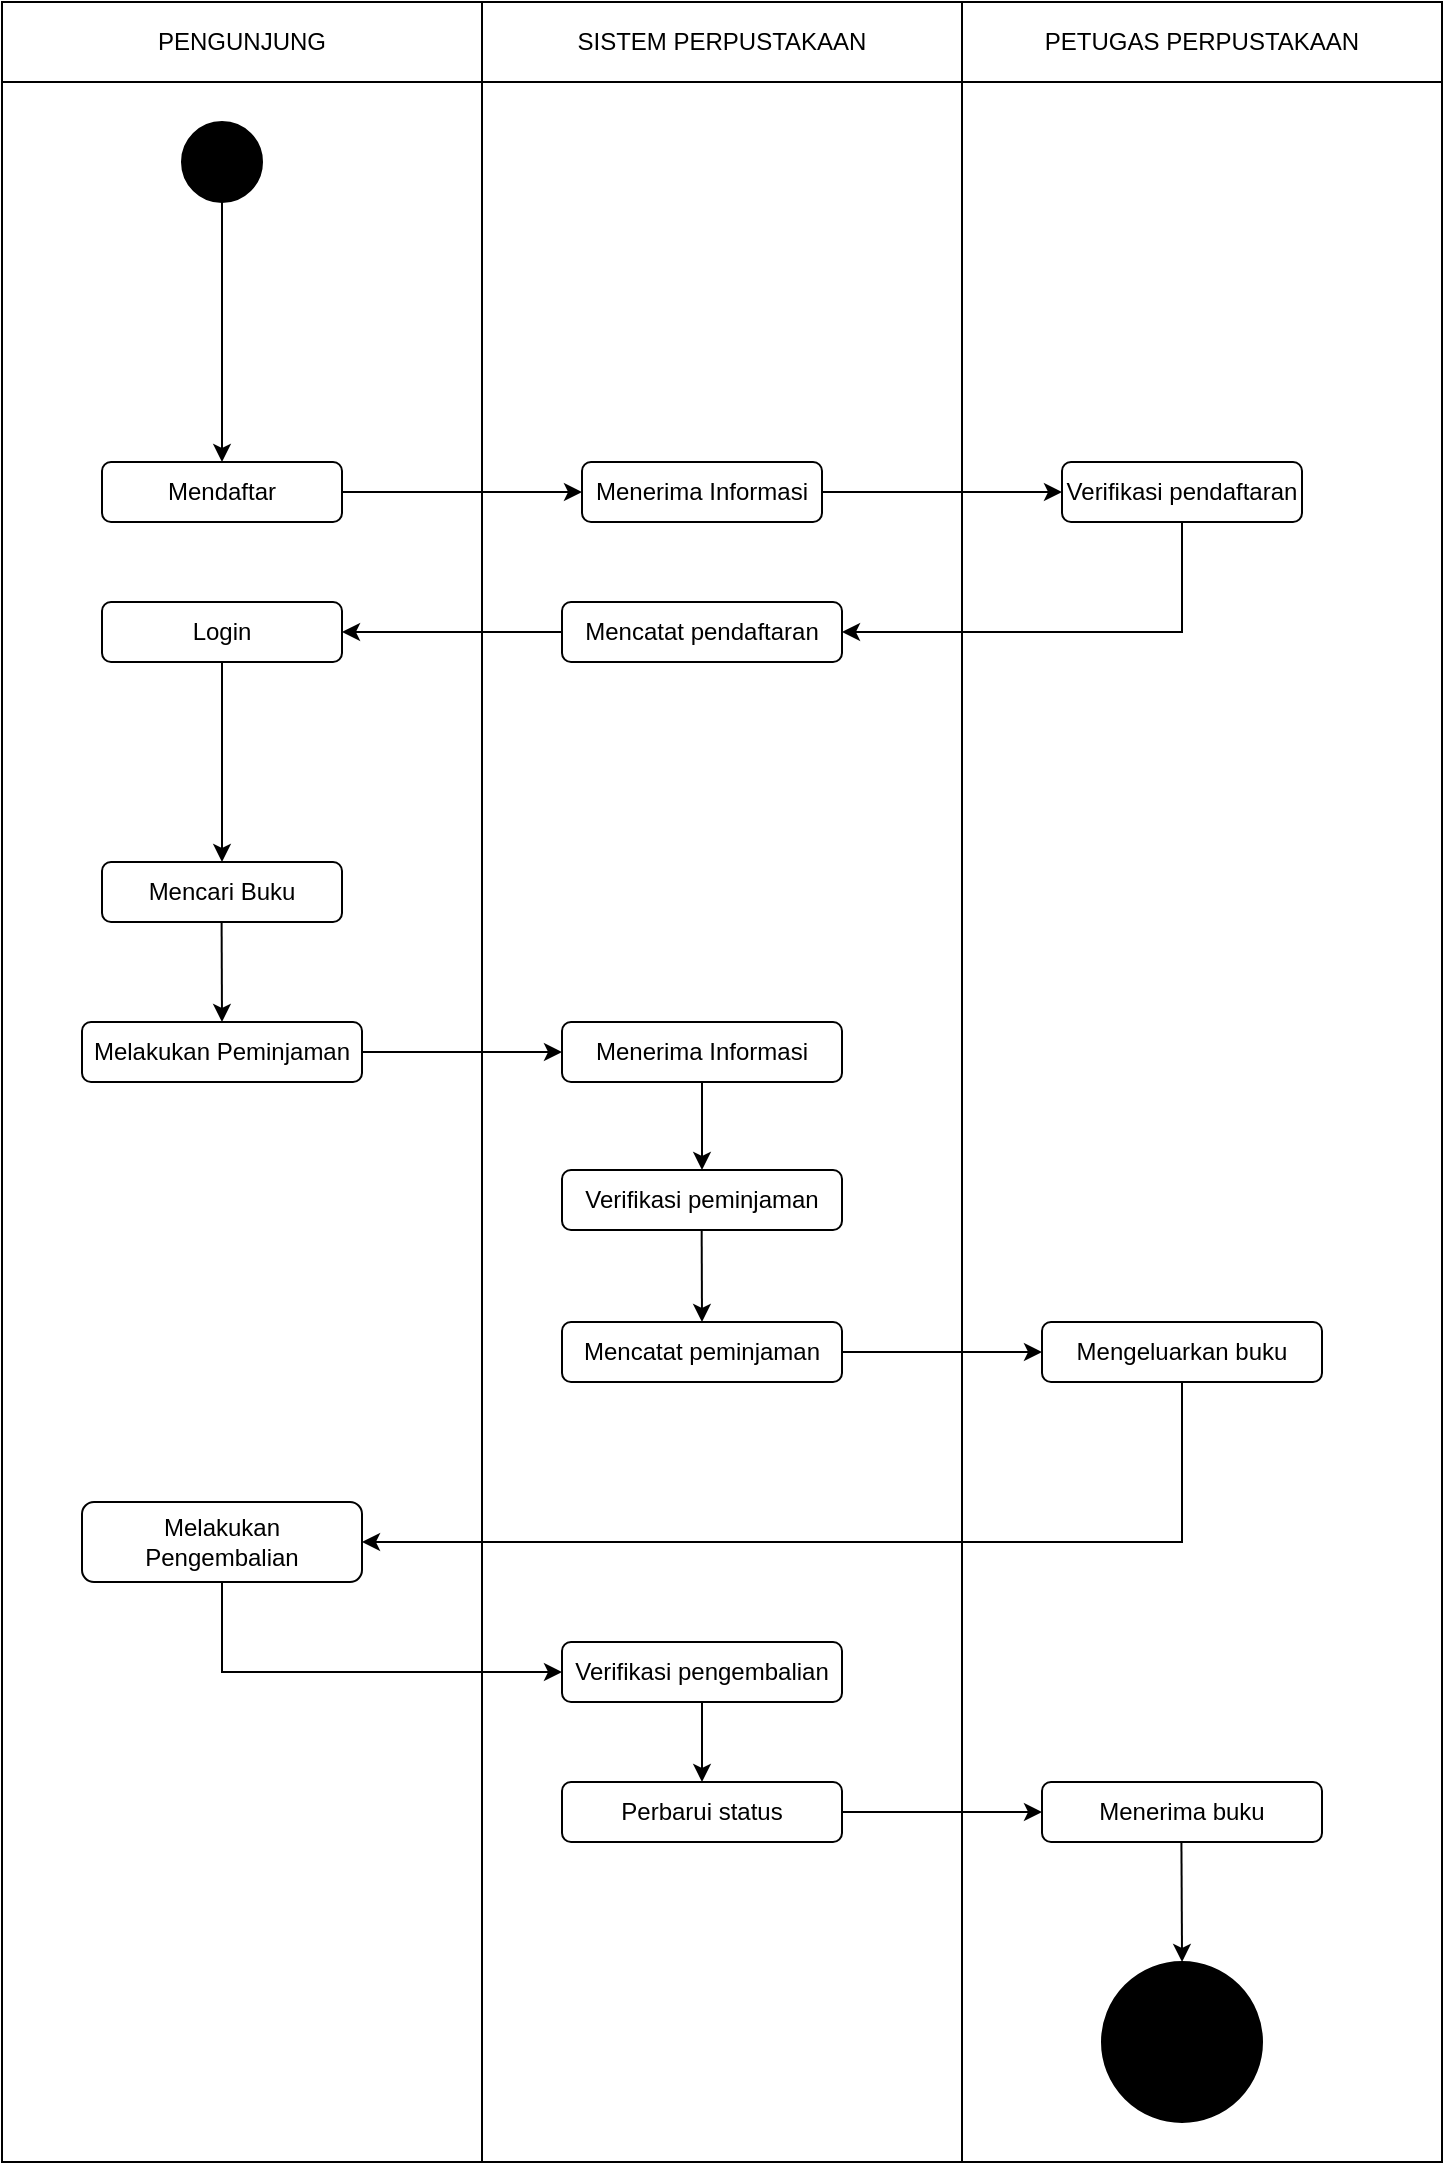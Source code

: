 <mxfile version="26.0.6">
  <diagram name="Page-1" id="-XGX5pjnHfDKUZN1NHOl">
    <mxGraphModel dx="1323" dy="1150" grid="1" gridSize="10" guides="1" tooltips="1" connect="1" arrows="1" fold="1" page="1" pageScale="1" pageWidth="827" pageHeight="1169" math="0" shadow="0">
      <root>
        <mxCell id="0" />
        <mxCell id="1" parent="0" />
        <mxCell id="5EitfYJ-op9geUsSmFYW-2" value="" style="rounded=0;whiteSpace=wrap;html=1;" vertex="1" parent="1">
          <mxGeometry x="40" y="80" width="240" height="1080" as="geometry" />
        </mxCell>
        <mxCell id="5EitfYJ-op9geUsSmFYW-3" value="" style="rounded=0;whiteSpace=wrap;html=1;" vertex="1" parent="1">
          <mxGeometry x="280" y="80" width="240" height="1080" as="geometry" />
        </mxCell>
        <mxCell id="5EitfYJ-op9geUsSmFYW-5" value="PENGUNJUNG" style="rounded=0;whiteSpace=wrap;html=1;" vertex="1" parent="1">
          <mxGeometry x="40" y="80" width="240" height="40" as="geometry" />
        </mxCell>
        <mxCell id="5EitfYJ-op9geUsSmFYW-6" value="SISTEM PERPUSTAKAAN" style="rounded=0;whiteSpace=wrap;html=1;" vertex="1" parent="1">
          <mxGeometry x="280" y="80" width="240" height="40" as="geometry" />
        </mxCell>
        <mxCell id="5EitfYJ-op9geUsSmFYW-8" value="" style="ellipse;whiteSpace=wrap;html=1;aspect=fixed;fillColor=#000000;" vertex="1" parent="1">
          <mxGeometry x="130" y="140" width="40" height="40" as="geometry" />
        </mxCell>
        <mxCell id="5EitfYJ-op9geUsSmFYW-10" value="Mencari Buku" style="rounded=1;whiteSpace=wrap;html=1;" vertex="1" parent="1">
          <mxGeometry x="90" y="510" width="120" height="30" as="geometry" />
        </mxCell>
        <mxCell id="5EitfYJ-op9geUsSmFYW-12" value="Melakukan Peminjaman" style="rounded=1;whiteSpace=wrap;html=1;" vertex="1" parent="1">
          <mxGeometry x="80" y="590" width="140" height="30" as="geometry" />
        </mxCell>
        <mxCell id="5EitfYJ-op9geUsSmFYW-14" value="" style="endArrow=classic;html=1;rounded=0;exitX=0.5;exitY=1;exitDx=0;exitDy=0;entryX=0.5;entryY=0;entryDx=0;entryDy=0;" edge="1" parent="1" target="5EitfYJ-op9geUsSmFYW-12">
          <mxGeometry width="50" height="50" relative="1" as="geometry">
            <mxPoint x="149.8" y="540" as="sourcePoint" />
            <mxPoint x="149.8" y="580" as="targetPoint" />
          </mxGeometry>
        </mxCell>
        <mxCell id="5EitfYJ-op9geUsSmFYW-16" value="Menerima Informasi" style="rounded=1;whiteSpace=wrap;html=1;" vertex="1" parent="1">
          <mxGeometry x="320" y="590" width="140" height="30" as="geometry" />
        </mxCell>
        <mxCell id="5EitfYJ-op9geUsSmFYW-17" value="Verifikasi peminjaman" style="rounded=1;whiteSpace=wrap;html=1;" vertex="1" parent="1">
          <mxGeometry x="320" y="664" width="140" height="30" as="geometry" />
        </mxCell>
        <mxCell id="5EitfYJ-op9geUsSmFYW-18" value="Mencatat peminjaman" style="rounded=1;whiteSpace=wrap;html=1;" vertex="1" parent="1">
          <mxGeometry x="320" y="740" width="140" height="30" as="geometry" />
        </mxCell>
        <mxCell id="5EitfYJ-op9geUsSmFYW-20" value="" style="endArrow=classic;html=1;rounded=0;exitX=1;exitY=0.5;exitDx=0;exitDy=0;entryX=0;entryY=0.5;entryDx=0;entryDy=0;" edge="1" parent="1" source="5EitfYJ-op9geUsSmFYW-12" target="5EitfYJ-op9geUsSmFYW-16">
          <mxGeometry width="50" height="50" relative="1" as="geometry">
            <mxPoint x="300" y="690" as="sourcePoint" />
            <mxPoint x="350" y="640" as="targetPoint" />
          </mxGeometry>
        </mxCell>
        <mxCell id="5EitfYJ-op9geUsSmFYW-21" value="Melakukan Pengembalian" style="rounded=1;whiteSpace=wrap;html=1;" vertex="1" parent="1">
          <mxGeometry x="80" y="830" width="140" height="40" as="geometry" />
        </mxCell>
        <mxCell id="5EitfYJ-op9geUsSmFYW-23" value="" style="endArrow=classic;html=1;rounded=0;exitX=0.5;exitY=1;exitDx=0;exitDy=0;entryX=0.5;entryY=0;entryDx=0;entryDy=0;" edge="1" parent="1" source="5EitfYJ-op9geUsSmFYW-16" target="5EitfYJ-op9geUsSmFYW-17">
          <mxGeometry width="50" height="50" relative="1" as="geometry">
            <mxPoint x="300" y="690" as="sourcePoint" />
            <mxPoint x="350" y="640" as="targetPoint" />
          </mxGeometry>
        </mxCell>
        <mxCell id="5EitfYJ-op9geUsSmFYW-24" value="" style="endArrow=classic;html=1;rounded=0;exitX=0.5;exitY=1;exitDx=0;exitDy=0;entryX=0.5;entryY=0;entryDx=0;entryDy=0;" edge="1" parent="1" target="5EitfYJ-op9geUsSmFYW-18">
          <mxGeometry width="50" height="50" relative="1" as="geometry">
            <mxPoint x="389.83" y="694" as="sourcePoint" />
            <mxPoint x="389.83" y="738" as="targetPoint" />
          </mxGeometry>
        </mxCell>
        <mxCell id="5EitfYJ-op9geUsSmFYW-25" value="" style="rounded=0;whiteSpace=wrap;html=1;" vertex="1" parent="1">
          <mxGeometry x="520" y="80" width="240" height="1080" as="geometry" />
        </mxCell>
        <mxCell id="5EitfYJ-op9geUsSmFYW-26" value="PETUGAS PERPUSTAKAAN" style="rounded=0;whiteSpace=wrap;html=1;" vertex="1" parent="1">
          <mxGeometry x="520" y="80" width="240" height="40" as="geometry" />
        </mxCell>
        <mxCell id="5EitfYJ-op9geUsSmFYW-27" value="Mengeluarkan buku" style="rounded=1;whiteSpace=wrap;html=1;" vertex="1" parent="1">
          <mxGeometry x="560" y="740" width="140" height="30" as="geometry" />
        </mxCell>
        <mxCell id="5EitfYJ-op9geUsSmFYW-28" value="" style="endArrow=classic;html=1;rounded=0;exitX=1;exitY=0.5;exitDx=0;exitDy=0;" edge="1" parent="1" source="5EitfYJ-op9geUsSmFYW-18" target="5EitfYJ-op9geUsSmFYW-27">
          <mxGeometry width="50" height="50" relative="1" as="geometry">
            <mxPoint x="460" y="760" as="sourcePoint" />
            <mxPoint x="500" y="770" as="targetPoint" />
          </mxGeometry>
        </mxCell>
        <mxCell id="5EitfYJ-op9geUsSmFYW-29" value="" style="endArrow=classic;html=1;rounded=0;entryX=1;entryY=0.5;entryDx=0;entryDy=0;exitX=0.5;exitY=1;exitDx=0;exitDy=0;" edge="1" parent="1" source="5EitfYJ-op9geUsSmFYW-27" target="5EitfYJ-op9geUsSmFYW-21">
          <mxGeometry width="50" height="50" relative="1" as="geometry">
            <mxPoint x="390" y="870" as="sourcePoint" />
            <mxPoint x="440" y="820" as="targetPoint" />
            <Array as="points">
              <mxPoint x="630" y="850" />
            </Array>
          </mxGeometry>
        </mxCell>
        <mxCell id="5EitfYJ-op9geUsSmFYW-30" value="Verifikasi pengembalian" style="rounded=1;whiteSpace=wrap;html=1;" vertex="1" parent="1">
          <mxGeometry x="320" y="900" width="140" height="30" as="geometry" />
        </mxCell>
        <mxCell id="5EitfYJ-op9geUsSmFYW-31" value="Perbarui status" style="rounded=1;whiteSpace=wrap;html=1;" vertex="1" parent="1">
          <mxGeometry x="320" y="970" width="140" height="30" as="geometry" />
        </mxCell>
        <mxCell id="5EitfYJ-op9geUsSmFYW-32" value="" style="endArrow=classic;html=1;rounded=0;entryX=0;entryY=0.5;entryDx=0;entryDy=0;exitX=0.5;exitY=1;exitDx=0;exitDy=0;" edge="1" parent="1" source="5EitfYJ-op9geUsSmFYW-21" target="5EitfYJ-op9geUsSmFYW-30">
          <mxGeometry width="50" height="50" relative="1" as="geometry">
            <mxPoint x="220" y="920" as="sourcePoint" />
            <mxPoint x="270" y="870" as="targetPoint" />
            <Array as="points">
              <mxPoint x="150" y="915" />
            </Array>
          </mxGeometry>
        </mxCell>
        <mxCell id="5EitfYJ-op9geUsSmFYW-34" value="" style="endArrow=classic;html=1;rounded=0;exitX=0.5;exitY=1;exitDx=0;exitDy=0;" edge="1" parent="1">
          <mxGeometry width="50" height="50" relative="1" as="geometry">
            <mxPoint x="629.71" y="1000" as="sourcePoint" />
            <mxPoint x="630.03" y="1060" as="targetPoint" />
          </mxGeometry>
        </mxCell>
        <mxCell id="5EitfYJ-op9geUsSmFYW-35" value="Menerima buku" style="rounded=1;whiteSpace=wrap;html=1;" vertex="1" parent="1">
          <mxGeometry x="560" y="970" width="140" height="30" as="geometry" />
        </mxCell>
        <mxCell id="5EitfYJ-op9geUsSmFYW-36" value="" style="endArrow=classic;html=1;rounded=0;entryX=0.5;entryY=0;entryDx=0;entryDy=0;exitX=0.5;exitY=1;exitDx=0;exitDy=0;" edge="1" parent="1" source="5EitfYJ-op9geUsSmFYW-30" target="5EitfYJ-op9geUsSmFYW-31">
          <mxGeometry width="50" height="50" relative="1" as="geometry">
            <mxPoint x="410" y="880" as="sourcePoint" />
            <mxPoint x="460" y="830" as="targetPoint" />
          </mxGeometry>
        </mxCell>
        <mxCell id="5EitfYJ-op9geUsSmFYW-38" value="" style="endArrow=classic;html=1;rounded=0;exitX=1;exitY=0.5;exitDx=0;exitDy=0;" edge="1" parent="1" source="5EitfYJ-op9geUsSmFYW-31" target="5EitfYJ-op9geUsSmFYW-35">
          <mxGeometry width="50" height="50" relative="1" as="geometry">
            <mxPoint x="490" y="1060" as="sourcePoint" />
            <mxPoint x="540" y="1010" as="targetPoint" />
          </mxGeometry>
        </mxCell>
        <mxCell id="5EitfYJ-op9geUsSmFYW-39" value="" style="ellipse;whiteSpace=wrap;html=1;aspect=fixed;fillColor=#000000;" vertex="1" parent="1">
          <mxGeometry x="590" y="1060" width="80" height="80" as="geometry" />
        </mxCell>
        <mxCell id="5EitfYJ-op9geUsSmFYW-42" value="Mendaftar" style="rounded=1;whiteSpace=wrap;html=1;" vertex="1" parent="1">
          <mxGeometry x="90" y="310" width="120" height="30" as="geometry" />
        </mxCell>
        <mxCell id="5EitfYJ-op9geUsSmFYW-44" value="Menerima Informasi" style="rounded=1;whiteSpace=wrap;html=1;" vertex="1" parent="1">
          <mxGeometry x="330" y="310" width="120" height="30" as="geometry" />
        </mxCell>
        <mxCell id="5EitfYJ-op9geUsSmFYW-45" value="Verifikasi pendaftaran" style="rounded=1;whiteSpace=wrap;html=1;" vertex="1" parent="1">
          <mxGeometry x="570" y="310" width="120" height="30" as="geometry" />
        </mxCell>
        <mxCell id="5EitfYJ-op9geUsSmFYW-46" value="Mencatat pendaftaran" style="rounded=1;whiteSpace=wrap;html=1;" vertex="1" parent="1">
          <mxGeometry x="320" y="380" width="140" height="30" as="geometry" />
        </mxCell>
        <mxCell id="5EitfYJ-op9geUsSmFYW-47" value="Login" style="rounded=1;whiteSpace=wrap;html=1;" vertex="1" parent="1">
          <mxGeometry x="90" y="380" width="120" height="30" as="geometry" />
        </mxCell>
        <mxCell id="5EitfYJ-op9geUsSmFYW-48" value="" style="endArrow=classic;html=1;rounded=0;exitX=0.5;exitY=1;exitDx=0;exitDy=0;entryX=1;entryY=0.5;entryDx=0;entryDy=0;" edge="1" parent="1" source="5EitfYJ-op9geUsSmFYW-45" target="5EitfYJ-op9geUsSmFYW-46">
          <mxGeometry width="50" height="50" relative="1" as="geometry">
            <mxPoint x="410" y="560" as="sourcePoint" />
            <mxPoint x="460" y="510" as="targetPoint" />
            <Array as="points">
              <mxPoint x="630" y="395" />
            </Array>
          </mxGeometry>
        </mxCell>
        <mxCell id="5EitfYJ-op9geUsSmFYW-49" value="" style="endArrow=classic;html=1;rounded=0;exitX=1;exitY=0.5;exitDx=0;exitDy=0;entryX=0;entryY=0.5;entryDx=0;entryDy=0;" edge="1" parent="1" source="5EitfYJ-op9geUsSmFYW-44" target="5EitfYJ-op9geUsSmFYW-45">
          <mxGeometry width="50" height="50" relative="1" as="geometry">
            <mxPoint x="430" y="440" as="sourcePoint" />
            <mxPoint x="480" y="390" as="targetPoint" />
          </mxGeometry>
        </mxCell>
        <mxCell id="5EitfYJ-op9geUsSmFYW-50" value="" style="endArrow=classic;html=1;rounded=0;exitX=1;exitY=0.5;exitDx=0;exitDy=0;entryX=0;entryY=0.5;entryDx=0;entryDy=0;" edge="1" parent="1" source="5EitfYJ-op9geUsSmFYW-42" target="5EitfYJ-op9geUsSmFYW-44">
          <mxGeometry width="50" height="50" relative="1" as="geometry">
            <mxPoint x="430" y="440" as="sourcePoint" />
            <mxPoint x="480" y="390" as="targetPoint" />
          </mxGeometry>
        </mxCell>
        <mxCell id="5EitfYJ-op9geUsSmFYW-51" value="" style="endArrow=classic;html=1;rounded=0;exitX=0;exitY=0.5;exitDx=0;exitDy=0;entryX=1;entryY=0.5;entryDx=0;entryDy=0;" edge="1" parent="1" source="5EitfYJ-op9geUsSmFYW-46" target="5EitfYJ-op9geUsSmFYW-47">
          <mxGeometry width="50" height="50" relative="1" as="geometry">
            <mxPoint x="260" y="440" as="sourcePoint" />
            <mxPoint x="310" y="390" as="targetPoint" />
          </mxGeometry>
        </mxCell>
        <mxCell id="5EitfYJ-op9geUsSmFYW-52" value="" style="endArrow=classic;html=1;rounded=0;entryX=0.5;entryY=0;entryDx=0;entryDy=0;exitX=0.5;exitY=1;exitDx=0;exitDy=0;" edge="1" parent="1" source="5EitfYJ-op9geUsSmFYW-47" target="5EitfYJ-op9geUsSmFYW-10">
          <mxGeometry width="50" height="50" relative="1" as="geometry">
            <mxPoint x="370" y="400" as="sourcePoint" />
            <mxPoint x="420" y="350" as="targetPoint" />
          </mxGeometry>
        </mxCell>
        <mxCell id="5EitfYJ-op9geUsSmFYW-53" value="" style="endArrow=classic;html=1;rounded=0;entryX=0.5;entryY=0;entryDx=0;entryDy=0;exitX=0.5;exitY=1;exitDx=0;exitDy=0;" edge="1" parent="1" source="5EitfYJ-op9geUsSmFYW-8" target="5EitfYJ-op9geUsSmFYW-42">
          <mxGeometry width="50" height="50" relative="1" as="geometry">
            <mxPoint x="200" y="270" as="sourcePoint" />
            <mxPoint x="250" y="220" as="targetPoint" />
          </mxGeometry>
        </mxCell>
      </root>
    </mxGraphModel>
  </diagram>
</mxfile>
